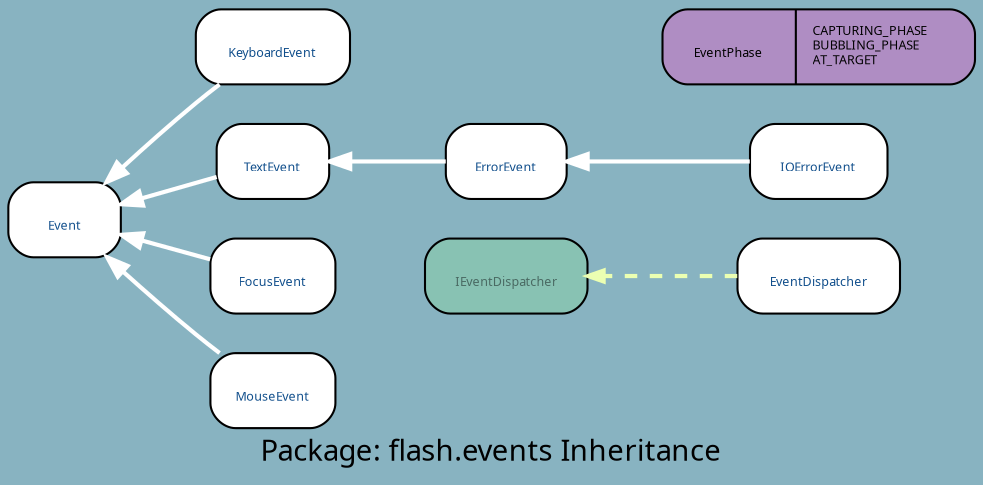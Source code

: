 digraph uml {
	graph [label="Package: flash.events Inheritance", ratio=compress, rankdir=RL, smoothing=avg_dist, overlap=compress, packMode="graph", labelloc=c, fontname="DejaVu Sans Condenesed", fontsize=14, bgcolor="#88B3C1", fontcolor=black];
	node [label="\N", style="rounded,filled", fillcolor="#96c288", fontcolor="#104E8B", fontname="FFF Harmony", fontsize=6, shape=record, color=black];
	edge [fontname=Sans, fontsize=8, minlen="1.2", color=black, fontcolor=black];
	graph [lp="233,12",
		bb="0,0,466,223"];
	"flash.events.IEventDispatcher" [label="{\nIEventDispatcher}", fillcolor="#88c2b3", fontcolor="#496962", URL="../types/flash/events/IEventDispatcher.html", tooltip="\nIEventDispatcher", portPos=w, pos="240,97", rects="201,79,280,115", width="1.08", height="0.50"];
	"flash.events.EventDispatcher" [label="{\nEventDispatcher}", fillcolor=white, URL="../types/flash/events/EventDispatcher.html", tooltip="\nEventDispatcher", portPos=w, pos="391,97", rects="352,79,430,115", width="1.08", height="0.50"];
	"flash.events.Event" [label="{\nEvent}", fillcolor=white, URL="../types/flash/events/Event.html", tooltip="\nEvent", portPos=w, pos="27,124", rects="0,106,54,142", width="0.75", height="0.50"];
	"flash.events.KeyboardEvent" [label="{\nKeyboardEvent}", fillcolor=white, URL="../types/flash/events/KeyboardEvent.html", tooltip="\nKeyboardEvent", portPos=w, pos="127,205", rects="90,187,164,223", width="1.03", height="0.50"];
	"flash.events.TextEvent" [label="{\nTextEvent}", fillcolor=white, URL="../types/flash/events/TextEvent.html", tooltip="\nTextEvent", portPos=w, pos="127,151", rects="100,133,154,169", width="0.75", height="0.50"];
	"flash.events.ErrorEvent" [label="{\nErrorEvent}", fillcolor=white, URL="../types/flash/events/ErrorEvent.html", tooltip="\nErrorEvent", portPos=w, pos="240,151", rects="211,133,270,169", width="0.81", height="0.50"];
	"flash.events.IOErrorEvent" [label="{\nIOErrorEvent}", fillcolor=white, URL="../types/flash/events/IOErrorEvent.html", tooltip="\nIOErrorEvent", portPos=w, pos="391,151", rects="358,133,424,169", width="0.92", height="0.50"];
	"flash.events.FocusEvent" [label="{\nFocusEvent}", fillcolor=white, URL="../types/flash/events/FocusEvent.html", tooltip="\nFocusEvent", portPos=w, pos="127,97", rects="97,79,157,115", width="0.83", height="0.50"];
	"flash.events.MouseEvent" [label="{\nMouseEvent}", fillcolor=white, URL="../types/flash/events/MouseEvent.html", tooltip="\nMouseEvent", portPos=w, pos="127,43", rects="97,25,158,61", width="0.83", height="0.50"];
	"flash.events.EventPhase" [label="{\nEventPhase|CAPTURING_PHASE\lBUBBLING_PHASE\lAT_TARGET\l}", fillcolor="#af8dc3", fontcolor=black, pos="391,205", rects="316,187,376,223 376,187,466,223", width="2.08", height="0.50"];
	"flash.events.EventDispatcher" -> "flash.events.IEventDispatcher" [color="#ebffb2", style="dashed, bold", arrowhead=normal, arrowsize="0.75", pos="e,280,97 352,97 332,97 308,97 288,97"];
	"flash.events.KeyboardEvent" -> "flash.events.Event" [color=white, style=bold, arrowhead=normal, arrowsize="1.0", pos="e,47,142 102,187 98,184 94,181 90,178 78,168 66,158 55,149"];
	"flash.events.TextEvent" -> "flash.events.Event" [color=white, style=bold, arrowhead=normal, arrowsize="1.0", pos="e,54,132 100,144 89,141 76,137 64,134"];
	"flash.events.ErrorEvent" -> "flash.events.TextEvent" [color=white, style=bold, arrowhead=normal, arrowsize="1.0", pos="e,154,151 211,151 196,151 179,151 164,151"];
	"flash.events.IOErrorEvent" -> "flash.events.ErrorEvent" [color=white, style=bold, arrowhead=normal, arrowsize="1.0", pos="e,270,151 358,151 335,151 304,151 280,151"];
	"flash.events.FocusEvent" -> "flash.events.Event" [color=white, style=bold, arrowhead=normal, arrowsize="1.0", pos="e,54,117 97,105 87,108 75,111 64,114"];
	"flash.events.MouseEvent" -> "flash.events.Event" [color=white, style=bold, arrowhead=normal, arrowsize="1.0", pos="e,47,106 102,61 98,64 94,67 90,70 78,80 66,90 55,99"];
}
